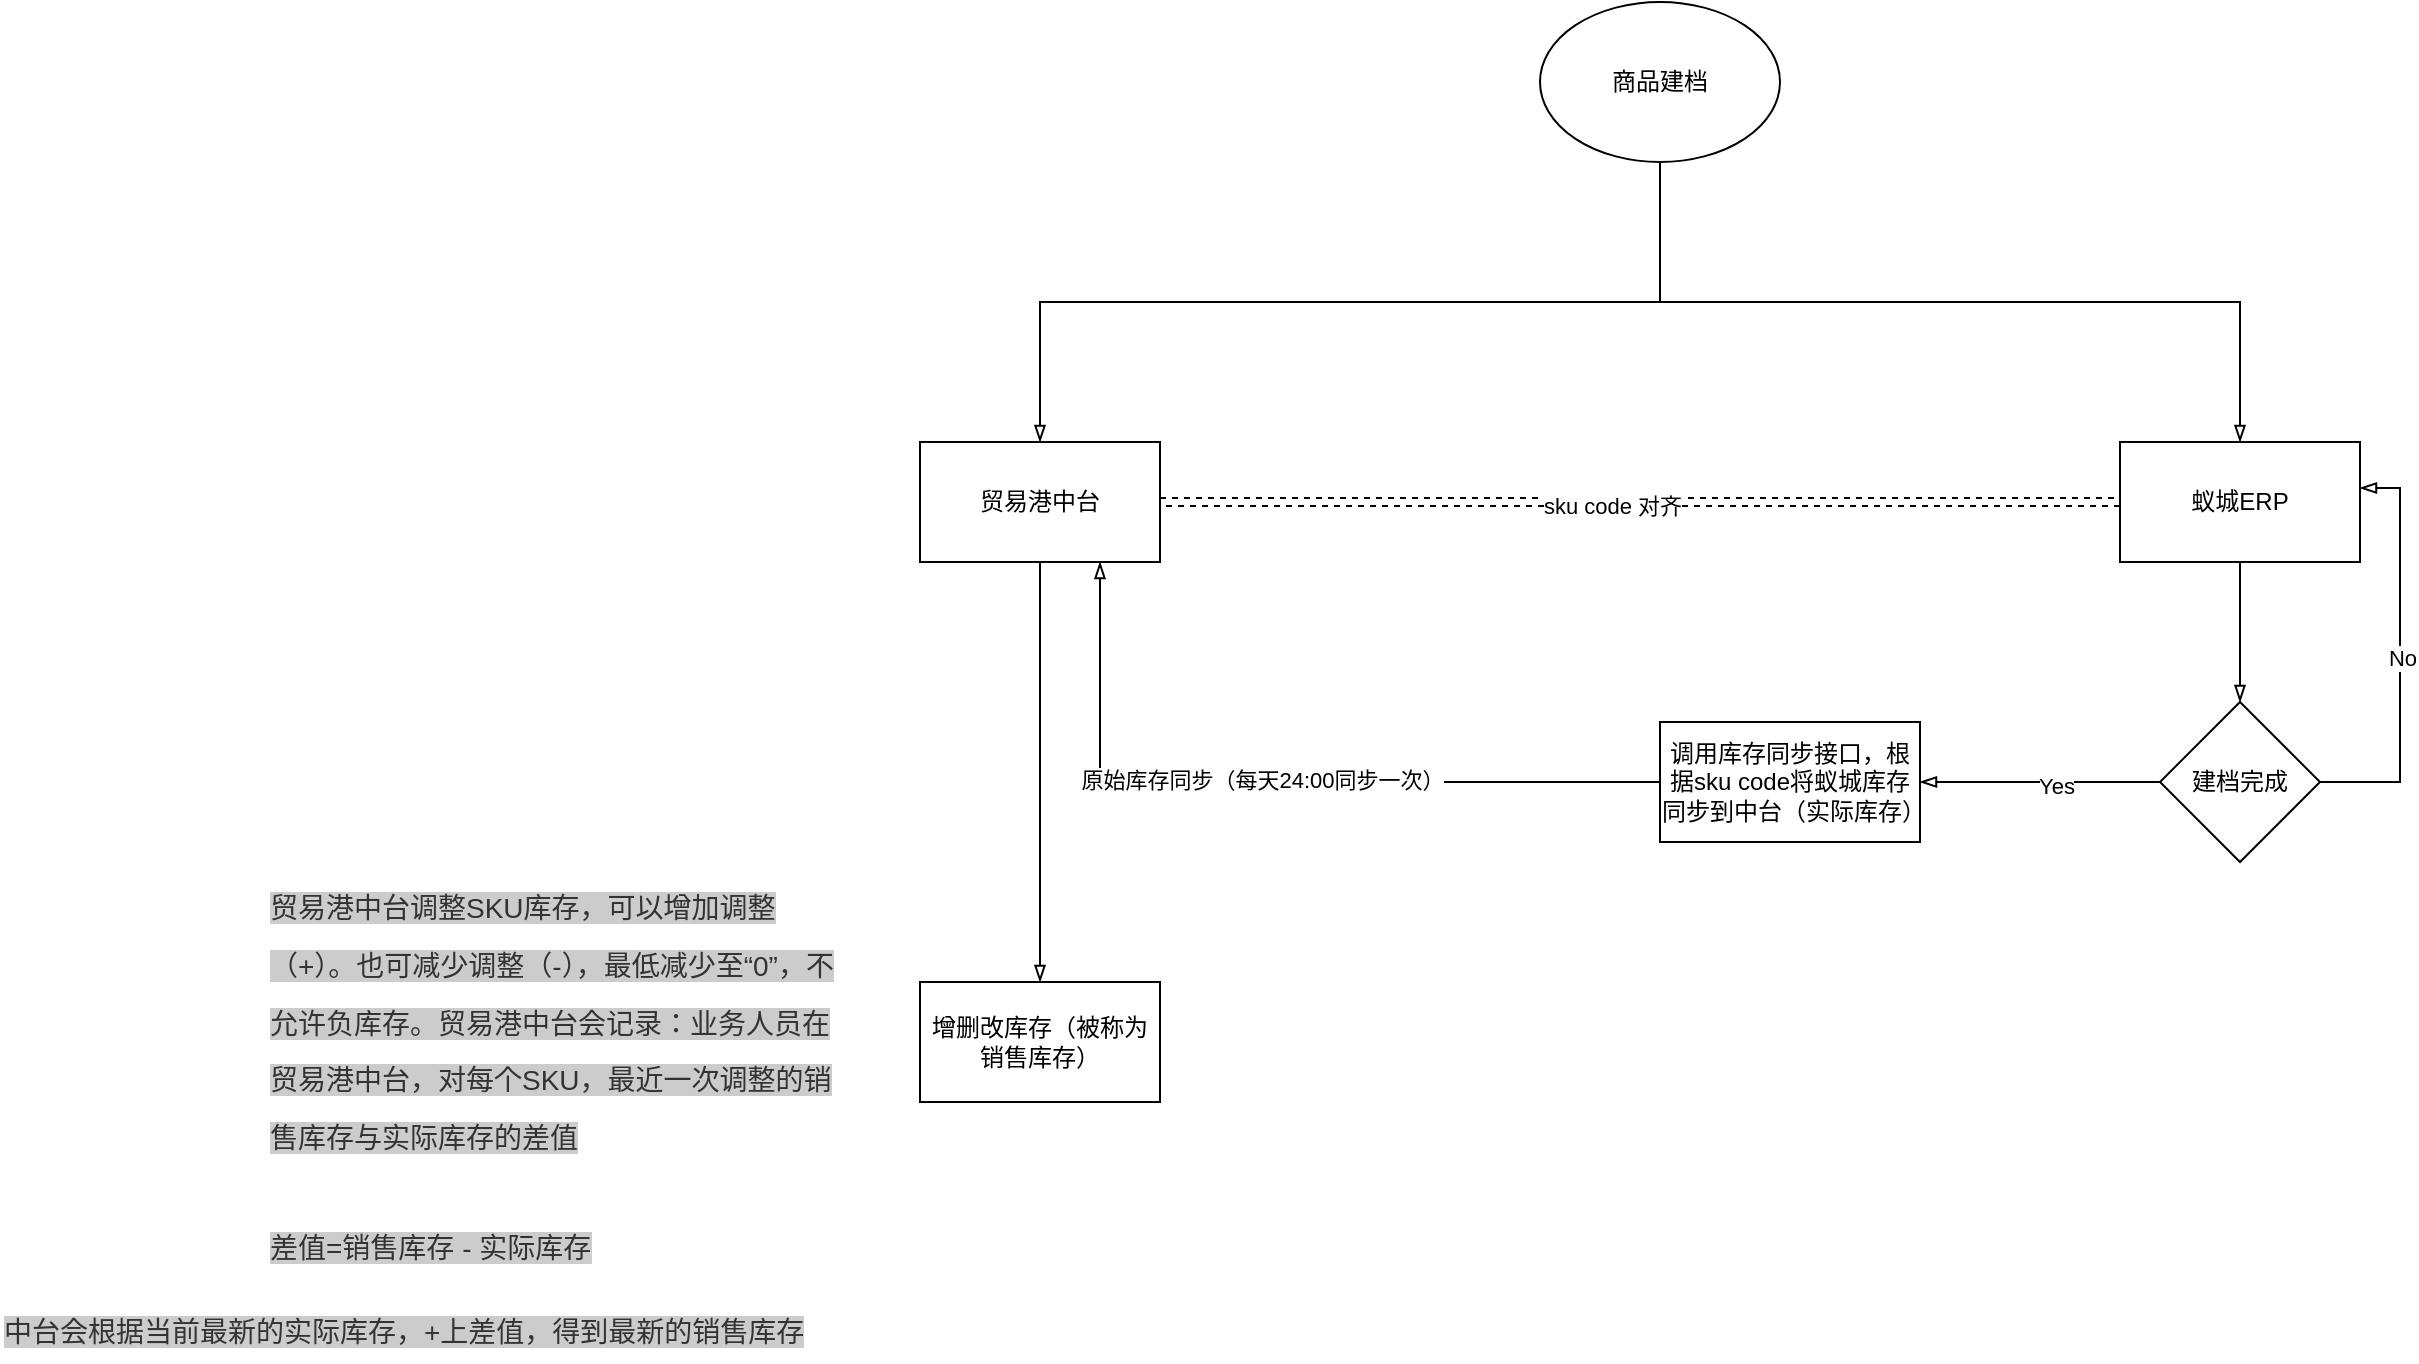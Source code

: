<mxfile version="13.6.5" type="device"><diagram id="C5RBs43oDa-KdzZeNtuy" name="Page-1"><mxGraphModel dx="2249" dy="839" grid="1" gridSize="10" guides="1" tooltips="1" connect="1" arrows="1" fold="1" page="1" pageScale="1" pageWidth="827" pageHeight="1169" math="0" shadow="0"><root><mxCell id="WIyWlLk6GJQsqaUBKTNV-0"/><mxCell id="WIyWlLk6GJQsqaUBKTNV-1" parent="WIyWlLk6GJQsqaUBKTNV-0"/><mxCell id="KqkjWFz6tUEdhopwQ4zR-2" value="" style="edgeStyle=orthogonalEdgeStyle;rounded=0;orthogonalLoop=1;jettySize=auto;html=1;endArrow=blockThin;endFill=0;exitX=0.5;exitY=1;exitDx=0;exitDy=0;" edge="1" parent="WIyWlLk6GJQsqaUBKTNV-1" source="KqkjWFz6tUEdhopwQ4zR-0" target="KqkjWFz6tUEdhopwQ4zR-1"><mxGeometry relative="1" as="geometry"/></mxCell><mxCell id="KqkjWFz6tUEdhopwQ4zR-4" value="" style="edgeStyle=orthogonalEdgeStyle;rounded=0;orthogonalLoop=1;jettySize=auto;html=1;endArrow=blockThin;endFill=0;exitX=0.5;exitY=1;exitDx=0;exitDy=0;" edge="1" parent="WIyWlLk6GJQsqaUBKTNV-1" source="KqkjWFz6tUEdhopwQ4zR-0" target="KqkjWFz6tUEdhopwQ4zR-3"><mxGeometry relative="1" as="geometry"/></mxCell><mxCell id="KqkjWFz6tUEdhopwQ4zR-0" value="商品建档" style="ellipse;whiteSpace=wrap;html=1;" vertex="1" parent="WIyWlLk6GJQsqaUBKTNV-1"><mxGeometry x="390" y="30" width="120" height="80" as="geometry"/></mxCell><mxCell id="KqkjWFz6tUEdhopwQ4zR-6" style="edgeStyle=orthogonalEdgeStyle;rounded=0;orthogonalLoop=1;jettySize=auto;html=1;entryX=0;entryY=0.5;entryDx=0;entryDy=0;endArrow=blockThin;endFill=0;dashed=1;shape=link;" edge="1" parent="WIyWlLk6GJQsqaUBKTNV-1" source="KqkjWFz6tUEdhopwQ4zR-1" target="KqkjWFz6tUEdhopwQ4zR-3"><mxGeometry relative="1" as="geometry"/></mxCell><mxCell id="KqkjWFz6tUEdhopwQ4zR-7" value="sku code 对齐" style="edgeLabel;html=1;align=center;verticalAlign=middle;resizable=0;points=[];" vertex="1" connectable="0" parent="KqkjWFz6tUEdhopwQ4zR-6"><mxGeometry x="-0.058" y="-2" relative="1" as="geometry"><mxPoint as="offset"/></mxGeometry></mxCell><mxCell id="KqkjWFz6tUEdhopwQ4zR-24" value="" style="edgeStyle=orthogonalEdgeStyle;rounded=0;orthogonalLoop=1;jettySize=auto;html=1;endArrow=blockThin;endFill=0;" edge="1" parent="WIyWlLk6GJQsqaUBKTNV-1" source="KqkjWFz6tUEdhopwQ4zR-1" target="KqkjWFz6tUEdhopwQ4zR-23"><mxGeometry relative="1" as="geometry"/></mxCell><mxCell id="KqkjWFz6tUEdhopwQ4zR-1" value="贸易港中台" style="whiteSpace=wrap;html=1;" vertex="1" parent="WIyWlLk6GJQsqaUBKTNV-1"><mxGeometry x="80" y="250" width="120" height="60" as="geometry"/></mxCell><mxCell id="KqkjWFz6tUEdhopwQ4zR-12" value="" style="edgeStyle=orthogonalEdgeStyle;rounded=0;orthogonalLoop=1;jettySize=auto;html=1;endArrow=blockThin;endFill=0;" edge="1" parent="WIyWlLk6GJQsqaUBKTNV-1" source="KqkjWFz6tUEdhopwQ4zR-3" target="KqkjWFz6tUEdhopwQ4zR-11"><mxGeometry relative="1" as="geometry"/></mxCell><mxCell id="KqkjWFz6tUEdhopwQ4zR-3" value="蚁城ERP" style="whiteSpace=wrap;html=1;" vertex="1" parent="WIyWlLk6GJQsqaUBKTNV-1"><mxGeometry x="680" y="250" width="120" height="60" as="geometry"/></mxCell><mxCell id="KqkjWFz6tUEdhopwQ4zR-16" value="" style="edgeStyle=orthogonalEdgeStyle;rounded=0;orthogonalLoop=1;jettySize=auto;html=1;endArrow=blockThin;endFill=0;" edge="1" parent="WIyWlLk6GJQsqaUBKTNV-1" source="KqkjWFz6tUEdhopwQ4zR-11" target="KqkjWFz6tUEdhopwQ4zR-15"><mxGeometry relative="1" as="geometry"/></mxCell><mxCell id="KqkjWFz6tUEdhopwQ4zR-18" value="Yes" style="edgeLabel;html=1;align=center;verticalAlign=middle;resizable=0;points=[];" vertex="1" connectable="0" parent="KqkjWFz6tUEdhopwQ4zR-16"><mxGeometry x="-0.133" y="2" relative="1" as="geometry"><mxPoint as="offset"/></mxGeometry></mxCell><mxCell id="KqkjWFz6tUEdhopwQ4zR-19" style="edgeStyle=orthogonalEdgeStyle;rounded=0;orthogonalLoop=1;jettySize=auto;html=1;entryX=1;entryY=0.383;entryDx=0;entryDy=0;entryPerimeter=0;endArrow=blockThin;endFill=0;" edge="1" parent="WIyWlLk6GJQsqaUBKTNV-1" source="KqkjWFz6tUEdhopwQ4zR-11" target="KqkjWFz6tUEdhopwQ4zR-3"><mxGeometry relative="1" as="geometry"><Array as="points"><mxPoint x="820" y="420"/><mxPoint x="820" y="273"/></Array></mxGeometry></mxCell><mxCell id="KqkjWFz6tUEdhopwQ4zR-20" value="No" style="edgeLabel;html=1;align=center;verticalAlign=middle;resizable=0;points=[];" vertex="1" connectable="0" parent="KqkjWFz6tUEdhopwQ4zR-19"><mxGeometry x="-0.015" y="-1" relative="1" as="geometry"><mxPoint as="offset"/></mxGeometry></mxCell><mxCell id="KqkjWFz6tUEdhopwQ4zR-11" value="建档完成" style="rhombus;whiteSpace=wrap;html=1;" vertex="1" parent="WIyWlLk6GJQsqaUBKTNV-1"><mxGeometry x="700" y="380" width="80" height="80" as="geometry"/></mxCell><mxCell id="KqkjWFz6tUEdhopwQ4zR-17" style="edgeStyle=orthogonalEdgeStyle;rounded=0;orthogonalLoop=1;jettySize=auto;html=1;entryX=0.75;entryY=1;entryDx=0;entryDy=0;endArrow=blockThin;endFill=0;" edge="1" parent="WIyWlLk6GJQsqaUBKTNV-1" source="KqkjWFz6tUEdhopwQ4zR-15" target="KqkjWFz6tUEdhopwQ4zR-1"><mxGeometry relative="1" as="geometry"/></mxCell><mxCell id="KqkjWFz6tUEdhopwQ4zR-21" value="原始库存同步（每天24:00同步一次）" style="edgeLabel;html=1;align=center;verticalAlign=middle;resizable=0;points=[];" vertex="1" connectable="0" parent="KqkjWFz6tUEdhopwQ4zR-17"><mxGeometry x="0.024" y="-1" relative="1" as="geometry"><mxPoint as="offset"/></mxGeometry></mxCell><mxCell id="KqkjWFz6tUEdhopwQ4zR-15" value="调用库存同步接口，根据sku code将蚁城库存同步到中台（实际库存）" style="whiteSpace=wrap;html=1;" vertex="1" parent="WIyWlLk6GJQsqaUBKTNV-1"><mxGeometry x="450" y="390" width="130" height="60" as="geometry"/></mxCell><mxCell id="KqkjWFz6tUEdhopwQ4zR-23" value="增删改库存（被称为销售库存）" style="whiteSpace=wrap;html=1;" vertex="1" parent="WIyWlLk6GJQsqaUBKTNV-1"><mxGeometry x="80" y="520" width="120" height="60" as="geometry"/></mxCell><mxCell id="KqkjWFz6tUEdhopwQ4zR-25" value="&lt;h1&gt;&lt;span style=&quot;color: rgb(51 , 51 , 51) ; font-family: &amp;#34;arial normal&amp;#34; , &amp;#34;arial&amp;#34; ; font-size: 14px ; font-weight: 400 ; background-color: rgb(204 , 204 , 204)&quot;&gt;贸易港中台调整SKU库存，可以增加调整（+）。也可减少调整（-），最低减少至“0”，不允许负库存。贸易港中台会记录：业务人员在贸易港中台，对每个SKU，最近一次调整的销售库存与实际库存的差值&lt;/span&gt;&lt;br&gt;&lt;/h1&gt;" style="text;html=1;strokeColor=none;fillColor=none;spacing=5;spacingTop=-20;whiteSpace=wrap;overflow=hidden;rounded=0;" vertex="1" parent="WIyWlLk6GJQsqaUBKTNV-1"><mxGeometry x="-250" y="460" width="300" height="170" as="geometry"/></mxCell><mxCell id="KqkjWFz6tUEdhopwQ4zR-26" value="&lt;h1&gt;&lt;span style=&quot;color: rgb(51 , 51 , 51) ; font-family: &amp;#34;arial normal&amp;#34; , &amp;#34;arial&amp;#34; ; font-size: 14px ; font-weight: 400 ; background-color: rgb(204 , 204 , 204)&quot;&gt;差值=销售库存 - 实际库存&lt;/span&gt;&lt;br&gt;&lt;/h1&gt;" style="text;html=1;strokeColor=none;fillColor=none;spacing=5;spacingTop=-20;whiteSpace=wrap;overflow=hidden;rounded=0;" vertex="1" parent="WIyWlLk6GJQsqaUBKTNV-1"><mxGeometry x="-250" y="630" width="190" height="40" as="geometry"/></mxCell><mxCell id="KqkjWFz6tUEdhopwQ4zR-28" value="&lt;span style=&quot;color: rgb(51, 51, 51); font-family: &amp;quot;arial normal&amp;quot;, arial; font-size: 14px; font-style: normal; font-weight: 400; letter-spacing: normal; text-align: left; text-indent: 0px; text-transform: none; word-spacing: 0px; background-color: rgb(204, 204, 204); display: inline; float: none;&quot;&gt;中台会根据当前最新的实际库存，+上差值，得到最新的销售库存&lt;/span&gt;" style="text;whiteSpace=wrap;html=1;" vertex="1" parent="WIyWlLk6GJQsqaUBKTNV-1"><mxGeometry x="-380" y="680" width="430" height="30" as="geometry"/></mxCell></root></mxGraphModel></diagram></mxfile>